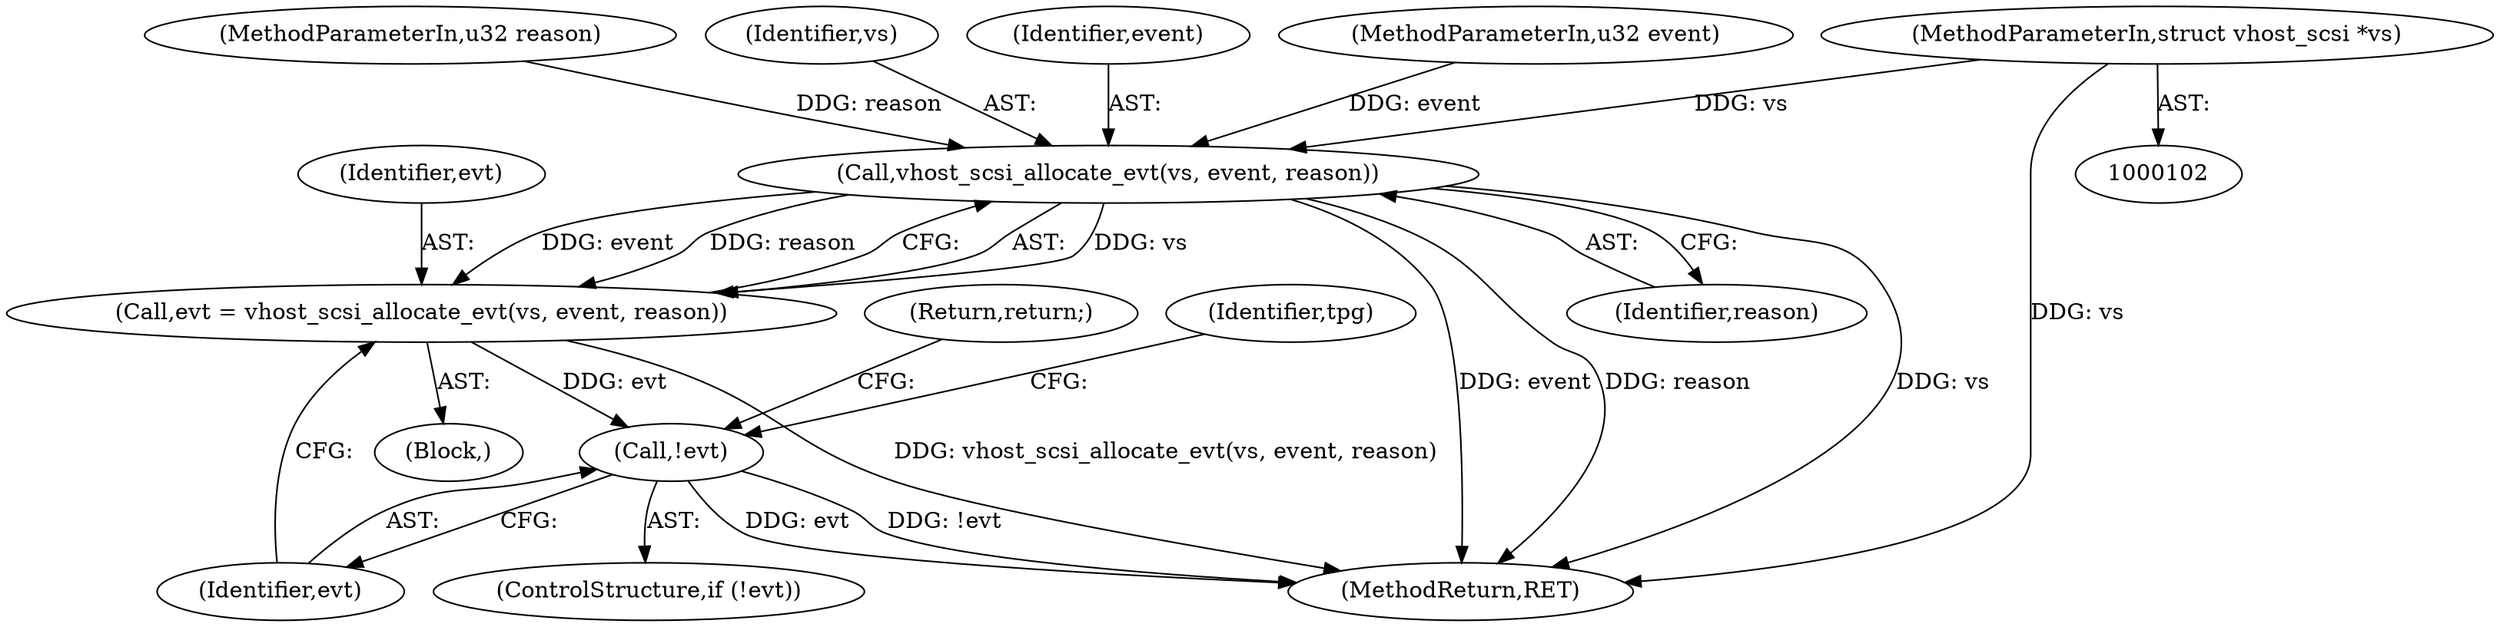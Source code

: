 digraph "0_linux_59c816c1f24df0204e01851431d3bab3eb76719c_0@pointer" {
"1000103" [label="(MethodParameterIn,struct vhost_scsi *vs)"];
"1000112" [label="(Call,vhost_scsi_allocate_evt(vs, event, reason))"];
"1000110" [label="(Call,evt = vhost_scsi_allocate_evt(vs, event, reason))"];
"1000117" [label="(Call,!evt)"];
"1000116" [label="(ControlStructure,if (!evt))"];
"1000122" [label="(Identifier,tpg)"];
"1000114" [label="(Identifier,event)"];
"1000106" [label="(MethodParameterIn,u32 event)"];
"1000112" [label="(Call,vhost_scsi_allocate_evt(vs, event, reason))"];
"1000107" [label="(MethodParameterIn,u32 reason)"];
"1000118" [label="(Identifier,evt)"];
"1000117" [label="(Call,!evt)"];
"1000115" [label="(Identifier,reason)"];
"1000199" [label="(MethodReturn,RET)"];
"1000108" [label="(Block,)"];
"1000119" [label="(Return,return;)"];
"1000113" [label="(Identifier,vs)"];
"1000103" [label="(MethodParameterIn,struct vhost_scsi *vs)"];
"1000111" [label="(Identifier,evt)"];
"1000110" [label="(Call,evt = vhost_scsi_allocate_evt(vs, event, reason))"];
"1000103" -> "1000102"  [label="AST: "];
"1000103" -> "1000199"  [label="DDG: vs"];
"1000103" -> "1000112"  [label="DDG: vs"];
"1000112" -> "1000110"  [label="AST: "];
"1000112" -> "1000115"  [label="CFG: "];
"1000113" -> "1000112"  [label="AST: "];
"1000114" -> "1000112"  [label="AST: "];
"1000115" -> "1000112"  [label="AST: "];
"1000110" -> "1000112"  [label="CFG: "];
"1000112" -> "1000199"  [label="DDG: event"];
"1000112" -> "1000199"  [label="DDG: reason"];
"1000112" -> "1000199"  [label="DDG: vs"];
"1000112" -> "1000110"  [label="DDG: vs"];
"1000112" -> "1000110"  [label="DDG: event"];
"1000112" -> "1000110"  [label="DDG: reason"];
"1000106" -> "1000112"  [label="DDG: event"];
"1000107" -> "1000112"  [label="DDG: reason"];
"1000110" -> "1000108"  [label="AST: "];
"1000111" -> "1000110"  [label="AST: "];
"1000118" -> "1000110"  [label="CFG: "];
"1000110" -> "1000199"  [label="DDG: vhost_scsi_allocate_evt(vs, event, reason)"];
"1000110" -> "1000117"  [label="DDG: evt"];
"1000117" -> "1000116"  [label="AST: "];
"1000117" -> "1000118"  [label="CFG: "];
"1000118" -> "1000117"  [label="AST: "];
"1000119" -> "1000117"  [label="CFG: "];
"1000122" -> "1000117"  [label="CFG: "];
"1000117" -> "1000199"  [label="DDG: evt"];
"1000117" -> "1000199"  [label="DDG: !evt"];
}
